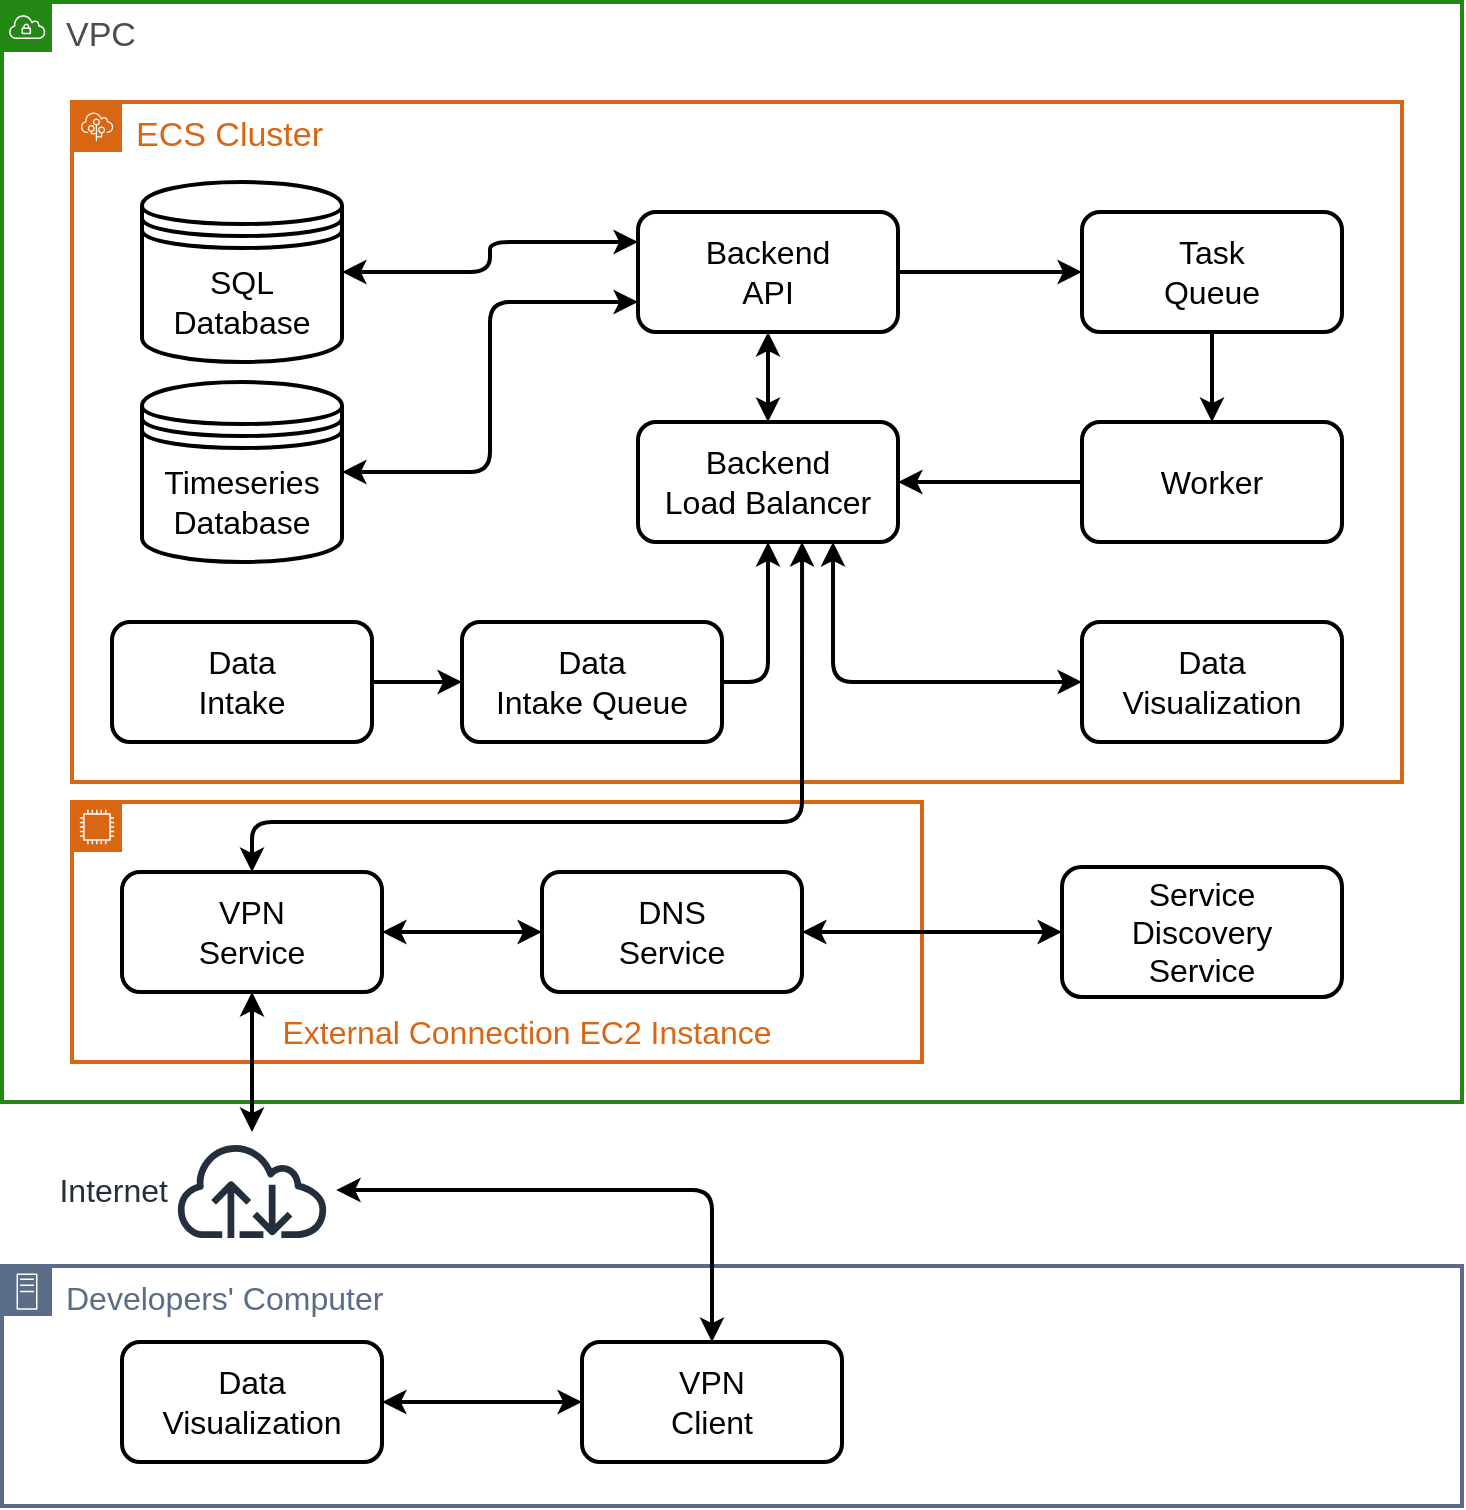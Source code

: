 <mxfile>
    <diagram id="1GbyyeS9RTUB4qsZgK6q" name="Page-1">
        <mxGraphModel dx="1185" dy="898" grid="1" gridSize="10" guides="1" tooltips="1" connect="1" arrows="1" fold="1" page="1" pageScale="1" pageWidth="827" pageHeight="1169" math="0" shadow="0">
            <root>
                <mxCell id="0"/>
                <mxCell id="1" parent="0"/>
                <mxCell id="74" value="VPC" style="points=[[0,0],[0.25,0],[0.5,0],[0.75,0],[1,0],[1,0.25],[1,0.5],[1,0.75],[1,1],[0.75,1],[0.5,1],[0.25,1],[0,1],[0,0.75],[0,0.5],[0,0.25]];outlineConnect=0;gradientColor=none;html=1;whiteSpace=wrap;fontSize=17;fontStyle=0;container=1;pointerEvents=0;collapsible=0;recursiveResize=0;shape=mxgraph.aws4.group;grIcon=mxgraph.aws4.group_vpc;strokeColor=#248814;fillColor=none;verticalAlign=top;align=left;spacingLeft=30;fontColor=#4D4D4D;dashed=0;strokeWidth=2;" vertex="1" parent="1">
                    <mxGeometry x="50" y="40" width="730" height="550" as="geometry"/>
                </mxCell>
                <mxCell id="75" value="ECS Cluster" style="points=[[0,0],[0.25,0],[0.5,0],[0.75,0],[1,0],[1,0.25],[1,0.5],[1,0.75],[1,1],[0.75,1],[0.5,1],[0.25,1],[0,1],[0,0.75],[0,0.5],[0,0.25]];outlineConnect=0;gradientColor=none;html=1;whiteSpace=wrap;fontSize=17;fontStyle=0;container=1;pointerEvents=0;collapsible=0;recursiveResize=0;shape=mxgraph.aws4.group;grIcon=mxgraph.aws4.group_elastic_beanstalk;strokeColor=#D86613;fillColor=none;verticalAlign=top;align=left;spacingLeft=30;fontColor=#D86613;dashed=0;strokeWidth=2;" vertex="1" parent="74">
                    <mxGeometry x="35" y="50" width="665" height="340" as="geometry"/>
                </mxCell>
                <mxCell id="76" style="edgeStyle=orthogonalEdgeStyle;html=1;exitX=1;exitY=0.5;exitDx=0;exitDy=0;entryX=0.5;entryY=1;entryDx=0;entryDy=0;startArrow=none;startFill=0;strokeWidth=2;" edge="1" parent="75" source="77" target="78">
                    <mxGeometry relative="1" as="geometry"/>
                </mxCell>
                <mxCell id="77" value="Data&lt;br style=&quot;font-size: 16px&quot;&gt;Intake Queue" style="rounded=1;whiteSpace=wrap;html=1;fontSize=16;strokeWidth=2;" vertex="1" parent="75">
                    <mxGeometry x="195" y="260" width="130" height="60" as="geometry"/>
                </mxCell>
                <mxCell id="78" value="Backend&lt;br&gt;Load Balancer" style="rounded=1;whiteSpace=wrap;html=1;fontSize=16;strokeWidth=2;" vertex="1" parent="75">
                    <mxGeometry x="283" y="160" width="130" height="60" as="geometry"/>
                </mxCell>
                <mxCell id="79" style="edgeStyle=orthogonalEdgeStyle;html=1;exitX=1;exitY=0.5;exitDx=0;exitDy=0;entryX=0;entryY=0.5;entryDx=0;entryDy=0;startArrow=none;startFill=0;strokeWidth=2;" edge="1" parent="75" source="80" target="85">
                    <mxGeometry relative="1" as="geometry"/>
                </mxCell>
                <mxCell id="80" value="Backend&lt;br&gt;API" style="rounded=1;whiteSpace=wrap;html=1;fontSize=16;strokeWidth=2;" vertex="1" parent="75">
                    <mxGeometry x="283" y="55" width="130" height="60" as="geometry"/>
                </mxCell>
                <mxCell id="81" style="edgeStyle=orthogonalEdgeStyle;html=1;exitX=0.5;exitY=0;exitDx=0;exitDy=0;entryX=0.5;entryY=1;entryDx=0;entryDy=0;startArrow=classic;startFill=1;strokeWidth=2;" edge="1" parent="75" source="78" target="80">
                    <mxGeometry relative="1" as="geometry"/>
                </mxCell>
                <mxCell id="82" style="edgeStyle=orthogonalEdgeStyle;html=1;exitX=0;exitY=0.5;exitDx=0;exitDy=0;entryX=1;entryY=0.5;entryDx=0;entryDy=0;startArrow=none;startFill=0;strokeWidth=2;" edge="1" parent="75" source="83" target="78">
                    <mxGeometry relative="1" as="geometry"/>
                </mxCell>
                <mxCell id="83" value="Worker" style="rounded=1;whiteSpace=wrap;html=1;fontSize=16;strokeWidth=2;" vertex="1" parent="75">
                    <mxGeometry x="505" y="160" width="130" height="60" as="geometry"/>
                </mxCell>
                <mxCell id="84" style="edgeStyle=orthogonalEdgeStyle;html=1;exitX=0.5;exitY=1;exitDx=0;exitDy=0;entryX=0.5;entryY=0;entryDx=0;entryDy=0;startArrow=none;startFill=0;strokeWidth=2;" edge="1" parent="75" source="85" target="83">
                    <mxGeometry relative="1" as="geometry"/>
                </mxCell>
                <mxCell id="85" value="Task&lt;br&gt;Queue" style="rounded=1;whiteSpace=wrap;html=1;fontSize=16;strokeWidth=2;" vertex="1" parent="75">
                    <mxGeometry x="505" y="55" width="130" height="60" as="geometry"/>
                </mxCell>
                <mxCell id="86" value="SQL&lt;br&gt;Database" style="shape=datastore;whiteSpace=wrap;html=1;fontSize=16;strokeWidth=2;" vertex="1" parent="75">
                    <mxGeometry x="35" y="40" width="100" height="90" as="geometry"/>
                </mxCell>
                <mxCell id="87" style="edgeStyle=orthogonalEdgeStyle;html=1;exitX=1;exitY=0.5;exitDx=0;exitDy=0;entryX=0;entryY=0.25;entryDx=0;entryDy=0;fontSize=16;startArrow=classic;startFill=1;strokeWidth=2;" edge="1" parent="75" source="86" target="80">
                    <mxGeometry relative="1" as="geometry"/>
                </mxCell>
                <mxCell id="88" value="Timeseries&lt;br&gt;Database" style="shape=datastore;whiteSpace=wrap;html=1;fontSize=16;strokeWidth=2;" vertex="1" parent="75">
                    <mxGeometry x="35" y="140" width="100" height="90" as="geometry"/>
                </mxCell>
                <mxCell id="89" style="edgeStyle=orthogonalEdgeStyle;html=1;exitX=1;exitY=0.5;exitDx=0;exitDy=0;entryX=0;entryY=0.75;entryDx=0;entryDy=0;fontSize=16;startArrow=classic;startFill=1;strokeWidth=2;" edge="1" parent="75" source="88" target="80">
                    <mxGeometry relative="1" as="geometry"/>
                </mxCell>
                <mxCell id="90" value="Data&lt;br style=&quot;font-size: 16px;&quot;&gt;Intake" style="rounded=1;whiteSpace=wrap;html=1;fontSize=16;strokeWidth=2;" vertex="1" parent="75">
                    <mxGeometry x="20" y="260" width="130" height="60" as="geometry"/>
                </mxCell>
                <mxCell id="91" style="edgeStyle=orthogonalEdgeStyle;html=1;exitX=1;exitY=0.5;exitDx=0;exitDy=0;entryX=0;entryY=0.5;entryDx=0;entryDy=0;startArrow=none;startFill=0;strokeWidth=2;" edge="1" parent="75" source="90" target="77">
                    <mxGeometry relative="1" as="geometry"/>
                </mxCell>
                <mxCell id="94" value="External Connection EC2 Instance" style="points=[[0,0],[0.25,0],[0.5,0],[0.75,0],[1,0],[1,0.25],[1,0.5],[1,0.75],[1,1],[0.75,1],[0.5,1],[0.25,1],[0,1],[0,0.75],[0,0.5],[0,0.25]];outlineConnect=0;gradientColor=none;html=1;whiteSpace=wrap;fontSize=16;fontStyle=0;container=1;pointerEvents=0;collapsible=0;recursiveResize=0;shape=mxgraph.aws4.group;grIcon=mxgraph.aws4.group_ec2_instance_contents;strokeColor=#D86613;fillColor=none;verticalAlign=middle;align=center;spacingLeft=30;fontColor=#D86613;dashed=0;strokeWidth=2;labelPosition=center;verticalLabelPosition=middle;spacingBottom=-100;" vertex="1" parent="74">
                    <mxGeometry x="35" y="400" width="425" height="130" as="geometry"/>
                </mxCell>
                <mxCell id="116" value="" style="edgeStyle=orthogonalEdgeStyle;html=1;fontSize=16;startArrow=classic;startFill=1;strokeWidth=2;" edge="1" parent="94" source="95" target="96">
                    <mxGeometry relative="1" as="geometry"/>
                </mxCell>
                <mxCell id="95" value="DNS&lt;br&gt;Service" style="rounded=1;whiteSpace=wrap;html=1;fontSize=16;strokeWidth=2;" vertex="1" parent="94">
                    <mxGeometry x="235" y="35" width="130" height="60" as="geometry"/>
                </mxCell>
                <mxCell id="96" value="VPN&lt;br&gt;Service" style="rounded=1;whiteSpace=wrap;html=1;fontSize=16;strokeWidth=2;" vertex="1" parent="94">
                    <mxGeometry x="25" y="35" width="130" height="60" as="geometry"/>
                </mxCell>
                <mxCell id="115" style="edgeStyle=orthogonalEdgeStyle;html=1;exitX=0.5;exitY=0;exitDx=0;exitDy=0;entryX=0.631;entryY=1;entryDx=0;entryDy=0;entryPerimeter=0;fontSize=16;startArrow=classic;startFill=1;strokeWidth=2;" edge="1" parent="74" source="96" target="78">
                    <mxGeometry relative="1" as="geometry">
                        <Array as="points">
                            <mxPoint x="125" y="410"/>
                            <mxPoint x="400" y="410"/>
                        </Array>
                    </mxGeometry>
                </mxCell>
                <mxCell id="117" value="Service&lt;br&gt;Discovery&lt;br&gt;Service" style="rounded=1;whiteSpace=wrap;html=1;fontSize=16;strokeWidth=2;" vertex="1" parent="74">
                    <mxGeometry x="530" y="432.5" width="140" height="65" as="geometry"/>
                </mxCell>
                <mxCell id="118" style="edgeStyle=orthogonalEdgeStyle;html=1;exitX=1;exitY=0.5;exitDx=0;exitDy=0;entryX=0;entryY=0.5;entryDx=0;entryDy=0;fontSize=16;startArrow=classic;startFill=1;strokeWidth=2;" edge="1" parent="74" source="95" target="117">
                    <mxGeometry relative="1" as="geometry"/>
                </mxCell>
                <mxCell id="92" value="Data&lt;br&gt;Visualization" style="rounded=1;whiteSpace=wrap;html=1;fontSize=16;strokeWidth=2;" vertex="1" parent="1">
                    <mxGeometry x="590" y="350" width="130" height="60" as="geometry"/>
                </mxCell>
                <mxCell id="93" style="edgeStyle=orthogonalEdgeStyle;html=1;exitX=0.75;exitY=1;exitDx=0;exitDy=0;entryX=0;entryY=0.5;entryDx=0;entryDy=0;startArrow=classic;startFill=1;strokeWidth=2;" edge="1" parent="1" source="78" target="92">
                    <mxGeometry relative="1" as="geometry"/>
                </mxCell>
                <mxCell id="105" value="Developers' Computer" style="points=[[0,0],[0.25,0],[0.5,0],[0.75,0],[1,0],[1,0.25],[1,0.5],[1,0.75],[1,1],[0.75,1],[0.5,1],[0.25,1],[0,1],[0,0.75],[0,0.5],[0,0.25]];outlineConnect=0;gradientColor=none;html=1;whiteSpace=wrap;fontSize=16;fontStyle=0;container=1;pointerEvents=0;collapsible=0;recursiveResize=0;shape=mxgraph.aws4.group;grIcon=mxgraph.aws4.group_on_premise;strokeColor=#5A6C86;fillColor=none;verticalAlign=top;align=left;spacingLeft=30;fontColor=#5A6C86;dashed=0;strokeWidth=2;" vertex="1" parent="1">
                    <mxGeometry x="50" y="672" width="730" height="120" as="geometry"/>
                </mxCell>
                <mxCell id="106" value="VPN&lt;br&gt;Client" style="rounded=1;whiteSpace=wrap;html=1;fontSize=16;strokeWidth=2;" vertex="1" parent="105">
                    <mxGeometry x="290" y="38" width="130" height="60" as="geometry"/>
                </mxCell>
                <mxCell id="109" style="edgeStyle=none;html=1;exitX=1;exitY=0.5;exitDx=0;exitDy=0;entryX=0;entryY=0.5;entryDx=0;entryDy=0;fontSize=16;startArrow=classic;startFill=1;strokeWidth=2;" edge="1" parent="105" source="108" target="106">
                    <mxGeometry relative="1" as="geometry"/>
                </mxCell>
                <mxCell id="108" value="Data&lt;br&gt;Visualization" style="rounded=1;whiteSpace=wrap;html=1;fontSize=16;strokeWidth=2;" vertex="1" parent="105">
                    <mxGeometry x="60" y="38" width="130" height="60" as="geometry"/>
                </mxCell>
                <mxCell id="113" style="edgeStyle=orthogonalEdgeStyle;html=1;entryX=0.5;entryY=1;entryDx=0;entryDy=0;fontSize=16;startArrow=classic;startFill=1;strokeWidth=2;" edge="1" parent="1" source="111" target="96">
                    <mxGeometry relative="1" as="geometry"/>
                </mxCell>
                <mxCell id="114" value="" style="edgeStyle=orthogonalEdgeStyle;html=1;fontSize=16;startArrow=classic;startFill=1;strokeWidth=2;" edge="1" parent="1" source="111" target="106">
                    <mxGeometry relative="1" as="geometry"/>
                </mxCell>
                <mxCell id="111" value="Internet" style="sketch=0;outlineConnect=0;fontColor=#232F3E;gradientColor=none;fillColor=#232F3D;strokeColor=none;dashed=0;verticalLabelPosition=middle;verticalAlign=middle;align=right;html=1;fontSize=16;fontStyle=0;aspect=fixed;pointerEvents=1;shape=mxgraph.aws4.internet;labelPosition=left;spacing=4;perimeterSpacing=5;" vertex="1" parent="1">
                    <mxGeometry x="136" y="610" width="78" height="48" as="geometry"/>
                </mxCell>
            </root>
        </mxGraphModel>
    </diagram>
</mxfile>